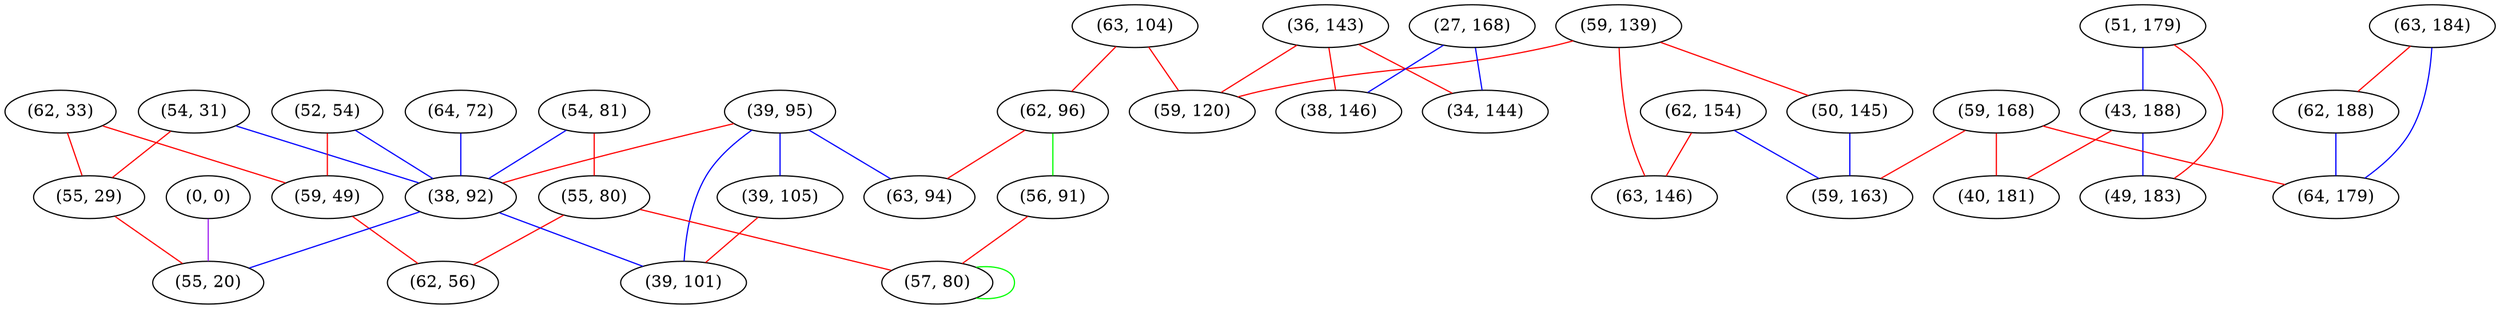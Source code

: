 graph "" {
"(62, 33)";
"(51, 179)";
"(36, 143)";
"(43, 188)";
"(63, 184)";
"(62, 154)";
"(63, 104)";
"(62, 96)";
"(54, 81)";
"(59, 139)";
"(59, 168)";
"(54, 31)";
"(56, 91)";
"(39, 95)";
"(0, 0)";
"(52, 54)";
"(63, 146)";
"(59, 120)";
"(40, 181)";
"(59, 49)";
"(27, 168)";
"(55, 80)";
"(64, 72)";
"(39, 105)";
"(34, 144)";
"(57, 80)";
"(38, 146)";
"(38, 92)";
"(55, 29)";
"(50, 145)";
"(59, 163)";
"(55, 20)";
"(62, 188)";
"(39, 101)";
"(49, 183)";
"(63, 94)";
"(62, 56)";
"(64, 179)";
"(62, 33)" -- "(59, 49)"  [color=red, key=0, weight=1];
"(62, 33)" -- "(55, 29)"  [color=red, key=0, weight=1];
"(51, 179)" -- "(43, 188)"  [color=blue, key=0, weight=3];
"(51, 179)" -- "(49, 183)"  [color=red, key=0, weight=1];
"(36, 143)" -- "(59, 120)"  [color=red, key=0, weight=1];
"(36, 143)" -- "(34, 144)"  [color=red, key=0, weight=1];
"(36, 143)" -- "(38, 146)"  [color=red, key=0, weight=1];
"(43, 188)" -- "(40, 181)"  [color=red, key=0, weight=1];
"(43, 188)" -- "(49, 183)"  [color=blue, key=0, weight=3];
"(63, 184)" -- "(62, 188)"  [color=red, key=0, weight=1];
"(63, 184)" -- "(64, 179)"  [color=blue, key=0, weight=3];
"(62, 154)" -- "(59, 163)"  [color=blue, key=0, weight=3];
"(62, 154)" -- "(63, 146)"  [color=red, key=0, weight=1];
"(63, 104)" -- "(59, 120)"  [color=red, key=0, weight=1];
"(63, 104)" -- "(62, 96)"  [color=red, key=0, weight=1];
"(62, 96)" -- "(56, 91)"  [color=green, key=0, weight=2];
"(62, 96)" -- "(63, 94)"  [color=red, key=0, weight=1];
"(54, 81)" -- "(38, 92)"  [color=blue, key=0, weight=3];
"(54, 81)" -- "(55, 80)"  [color=red, key=0, weight=1];
"(59, 139)" -- "(59, 120)"  [color=red, key=0, weight=1];
"(59, 139)" -- "(63, 146)"  [color=red, key=0, weight=1];
"(59, 139)" -- "(50, 145)"  [color=red, key=0, weight=1];
"(59, 168)" -- "(64, 179)"  [color=red, key=0, weight=1];
"(59, 168)" -- "(40, 181)"  [color=red, key=0, weight=1];
"(59, 168)" -- "(59, 163)"  [color=red, key=0, weight=1];
"(54, 31)" -- "(38, 92)"  [color=blue, key=0, weight=3];
"(54, 31)" -- "(55, 29)"  [color=red, key=0, weight=1];
"(56, 91)" -- "(57, 80)"  [color=red, key=0, weight=1];
"(39, 95)" -- "(38, 92)"  [color=red, key=0, weight=1];
"(39, 95)" -- "(63, 94)"  [color=blue, key=0, weight=3];
"(39, 95)" -- "(39, 101)"  [color=blue, key=0, weight=3];
"(39, 95)" -- "(39, 105)"  [color=blue, key=0, weight=3];
"(0, 0)" -- "(55, 20)"  [color=purple, key=0, weight=4];
"(52, 54)" -- "(38, 92)"  [color=blue, key=0, weight=3];
"(52, 54)" -- "(59, 49)"  [color=red, key=0, weight=1];
"(59, 49)" -- "(62, 56)"  [color=red, key=0, weight=1];
"(27, 168)" -- "(34, 144)"  [color=blue, key=0, weight=3];
"(27, 168)" -- "(38, 146)"  [color=blue, key=0, weight=3];
"(55, 80)" -- "(57, 80)"  [color=red, key=0, weight=1];
"(55, 80)" -- "(62, 56)"  [color=red, key=0, weight=1];
"(64, 72)" -- "(38, 92)"  [color=blue, key=0, weight=3];
"(39, 105)" -- "(39, 101)"  [color=red, key=0, weight=1];
"(57, 80)" -- "(57, 80)"  [color=green, key=0, weight=2];
"(38, 92)" -- "(55, 20)"  [color=blue, key=0, weight=3];
"(38, 92)" -- "(39, 101)"  [color=blue, key=0, weight=3];
"(55, 29)" -- "(55, 20)"  [color=red, key=0, weight=1];
"(50, 145)" -- "(59, 163)"  [color=blue, key=0, weight=3];
"(62, 188)" -- "(64, 179)"  [color=blue, key=0, weight=3];
}
